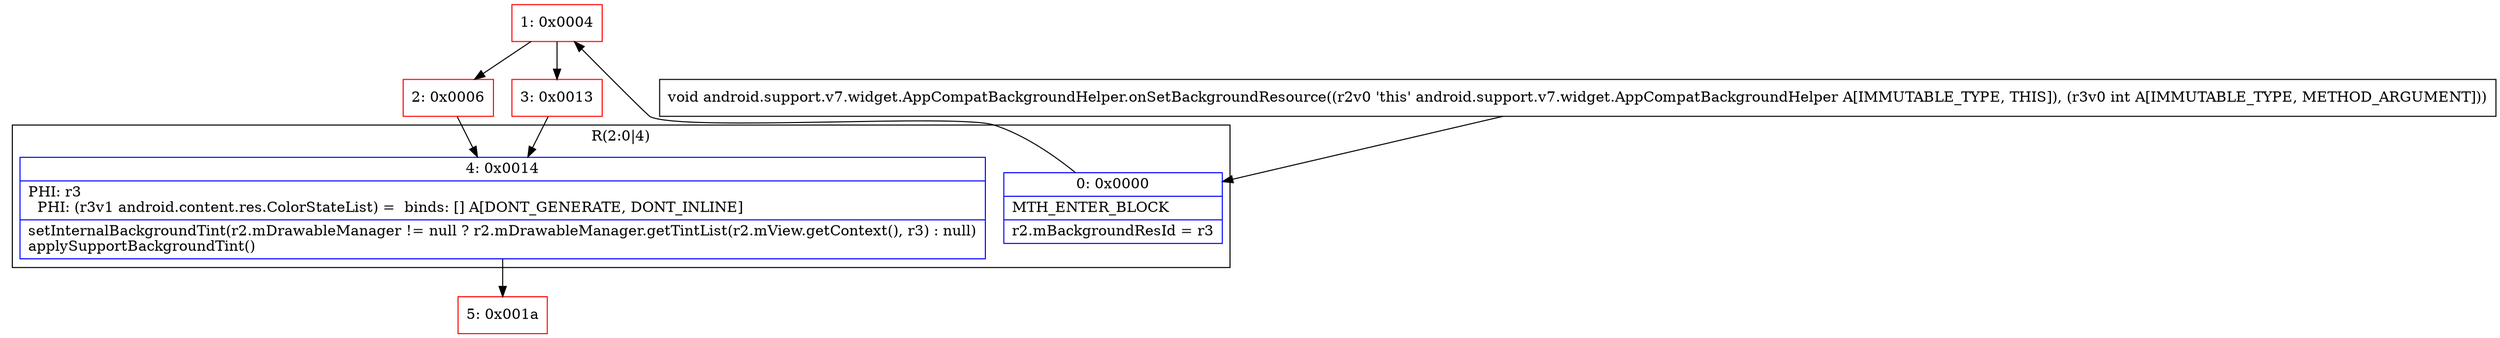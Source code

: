 digraph "CFG forandroid.support.v7.widget.AppCompatBackgroundHelper.onSetBackgroundResource(I)V" {
subgraph cluster_Region_1069892130 {
label = "R(2:0|4)";
node [shape=record,color=blue];
Node_0 [shape=record,label="{0\:\ 0x0000|MTH_ENTER_BLOCK\l|r2.mBackgroundResId = r3\l}"];
Node_4 [shape=record,label="{4\:\ 0x0014|PHI: r3 \l  PHI: (r3v1 android.content.res.ColorStateList) =  binds: [] A[DONT_GENERATE, DONT_INLINE]\l|setInternalBackgroundTint(r2.mDrawableManager != null ? r2.mDrawableManager.getTintList(r2.mView.getContext(), r3) : null)\lapplySupportBackgroundTint()\l}"];
}
Node_1 [shape=record,color=red,label="{1\:\ 0x0004}"];
Node_2 [shape=record,color=red,label="{2\:\ 0x0006}"];
Node_3 [shape=record,color=red,label="{3\:\ 0x0013}"];
Node_5 [shape=record,color=red,label="{5\:\ 0x001a}"];
MethodNode[shape=record,label="{void android.support.v7.widget.AppCompatBackgroundHelper.onSetBackgroundResource((r2v0 'this' android.support.v7.widget.AppCompatBackgroundHelper A[IMMUTABLE_TYPE, THIS]), (r3v0 int A[IMMUTABLE_TYPE, METHOD_ARGUMENT])) }"];
MethodNode -> Node_0;
Node_0 -> Node_1;
Node_4 -> Node_5;
Node_1 -> Node_2;
Node_1 -> Node_3;
Node_2 -> Node_4;
Node_3 -> Node_4;
}

